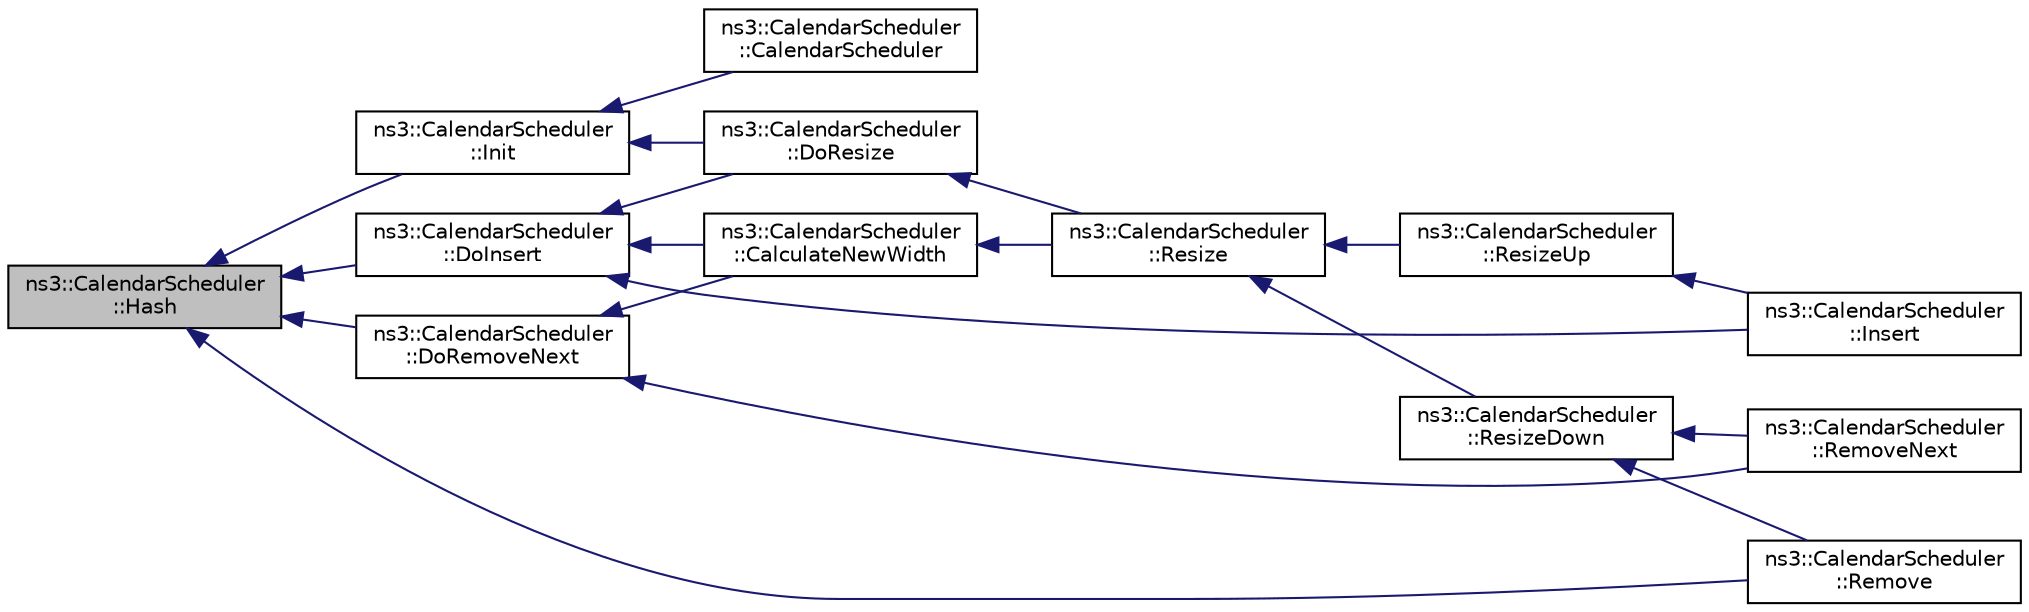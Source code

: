 digraph "ns3::CalendarScheduler::Hash"
{
  edge [fontname="Helvetica",fontsize="10",labelfontname="Helvetica",labelfontsize="10"];
  node [fontname="Helvetica",fontsize="10",shape=record];
  rankdir="LR";
  Node1 [label="ns3::CalendarScheduler\l::Hash",height=0.2,width=0.4,color="black", fillcolor="grey75", style="filled", fontcolor="black"];
  Node1 -> Node2 [dir="back",color="midnightblue",fontsize="10",style="solid"];
  Node2 [label="ns3::CalendarScheduler\l::Init",height=0.2,width=0.4,color="black", fillcolor="white", style="filled",URL="$db/dfc/classns3_1_1CalendarScheduler.html#a3bf6cdaed8ea65882707fe6eba13eedf"];
  Node2 -> Node3 [dir="back",color="midnightblue",fontsize="10",style="solid"];
  Node3 [label="ns3::CalendarScheduler\l::CalendarScheduler",height=0.2,width=0.4,color="black", fillcolor="white", style="filled",URL="$db/dfc/classns3_1_1CalendarScheduler.html#a8fe003db517575b600aeaed7a02a8a18"];
  Node2 -> Node4 [dir="back",color="midnightblue",fontsize="10",style="solid"];
  Node4 [label="ns3::CalendarScheduler\l::DoResize",height=0.2,width=0.4,color="black", fillcolor="white", style="filled",URL="$db/dfc/classns3_1_1CalendarScheduler.html#a0261b81664d13feb411d008a1e1bcf9b"];
  Node4 -> Node5 [dir="back",color="midnightblue",fontsize="10",style="solid"];
  Node5 [label="ns3::CalendarScheduler\l::Resize",height=0.2,width=0.4,color="black", fillcolor="white", style="filled",URL="$db/dfc/classns3_1_1CalendarScheduler.html#ab626f95ab5482e5e6e2a9d5f74363d6c"];
  Node5 -> Node6 [dir="back",color="midnightblue",fontsize="10",style="solid"];
  Node6 [label="ns3::CalendarScheduler\l::ResizeUp",height=0.2,width=0.4,color="black", fillcolor="white", style="filled",URL="$db/dfc/classns3_1_1CalendarScheduler.html#a6ad5ca9624349ac1a4a3ce565333385f"];
  Node6 -> Node7 [dir="back",color="midnightblue",fontsize="10",style="solid"];
  Node7 [label="ns3::CalendarScheduler\l::Insert",height=0.2,width=0.4,color="black", fillcolor="white", style="filled",URL="$db/dfc/classns3_1_1CalendarScheduler.html#aaf70c05e7468c8c232d4a309ce7c52c3"];
  Node5 -> Node8 [dir="back",color="midnightblue",fontsize="10",style="solid"];
  Node8 [label="ns3::CalendarScheduler\l::ResizeDown",height=0.2,width=0.4,color="black", fillcolor="white", style="filled",URL="$db/dfc/classns3_1_1CalendarScheduler.html#ad177bb1ae48629ed93d2ffc55aa52312"];
  Node8 -> Node9 [dir="back",color="midnightblue",fontsize="10",style="solid"];
  Node9 [label="ns3::CalendarScheduler\l::RemoveNext",height=0.2,width=0.4,color="black", fillcolor="white", style="filled",URL="$db/dfc/classns3_1_1CalendarScheduler.html#ad86df04ee956851c73dfcc38d0fb3ac6"];
  Node8 -> Node10 [dir="back",color="midnightblue",fontsize="10",style="solid"];
  Node10 [label="ns3::CalendarScheduler\l::Remove",height=0.2,width=0.4,color="black", fillcolor="white", style="filled",URL="$db/dfc/classns3_1_1CalendarScheduler.html#aee9db8a165f257bc94b51ffedc9b98d8"];
  Node1 -> Node11 [dir="back",color="midnightblue",fontsize="10",style="solid"];
  Node11 [label="ns3::CalendarScheduler\l::DoInsert",height=0.2,width=0.4,color="black", fillcolor="white", style="filled",URL="$db/dfc/classns3_1_1CalendarScheduler.html#a89cf4c06b7763187a0155320013cf1d1"];
  Node11 -> Node7 [dir="back",color="midnightblue",fontsize="10",style="solid"];
  Node11 -> Node12 [dir="back",color="midnightblue",fontsize="10",style="solid"];
  Node12 [label="ns3::CalendarScheduler\l::CalculateNewWidth",height=0.2,width=0.4,color="black", fillcolor="white", style="filled",URL="$db/dfc/classns3_1_1CalendarScheduler.html#aa4c7262fde9711cde5b52dfe15dfacbe"];
  Node12 -> Node5 [dir="back",color="midnightblue",fontsize="10",style="solid"];
  Node11 -> Node4 [dir="back",color="midnightblue",fontsize="10",style="solid"];
  Node1 -> Node13 [dir="back",color="midnightblue",fontsize="10",style="solid"];
  Node13 [label="ns3::CalendarScheduler\l::DoRemoveNext",height=0.2,width=0.4,color="black", fillcolor="white", style="filled",URL="$db/dfc/classns3_1_1CalendarScheduler.html#a42c114e7a4bb68943b63fa9dfc841610"];
  Node13 -> Node9 [dir="back",color="midnightblue",fontsize="10",style="solid"];
  Node13 -> Node12 [dir="back",color="midnightblue",fontsize="10",style="solid"];
  Node1 -> Node10 [dir="back",color="midnightblue",fontsize="10",style="solid"];
}
